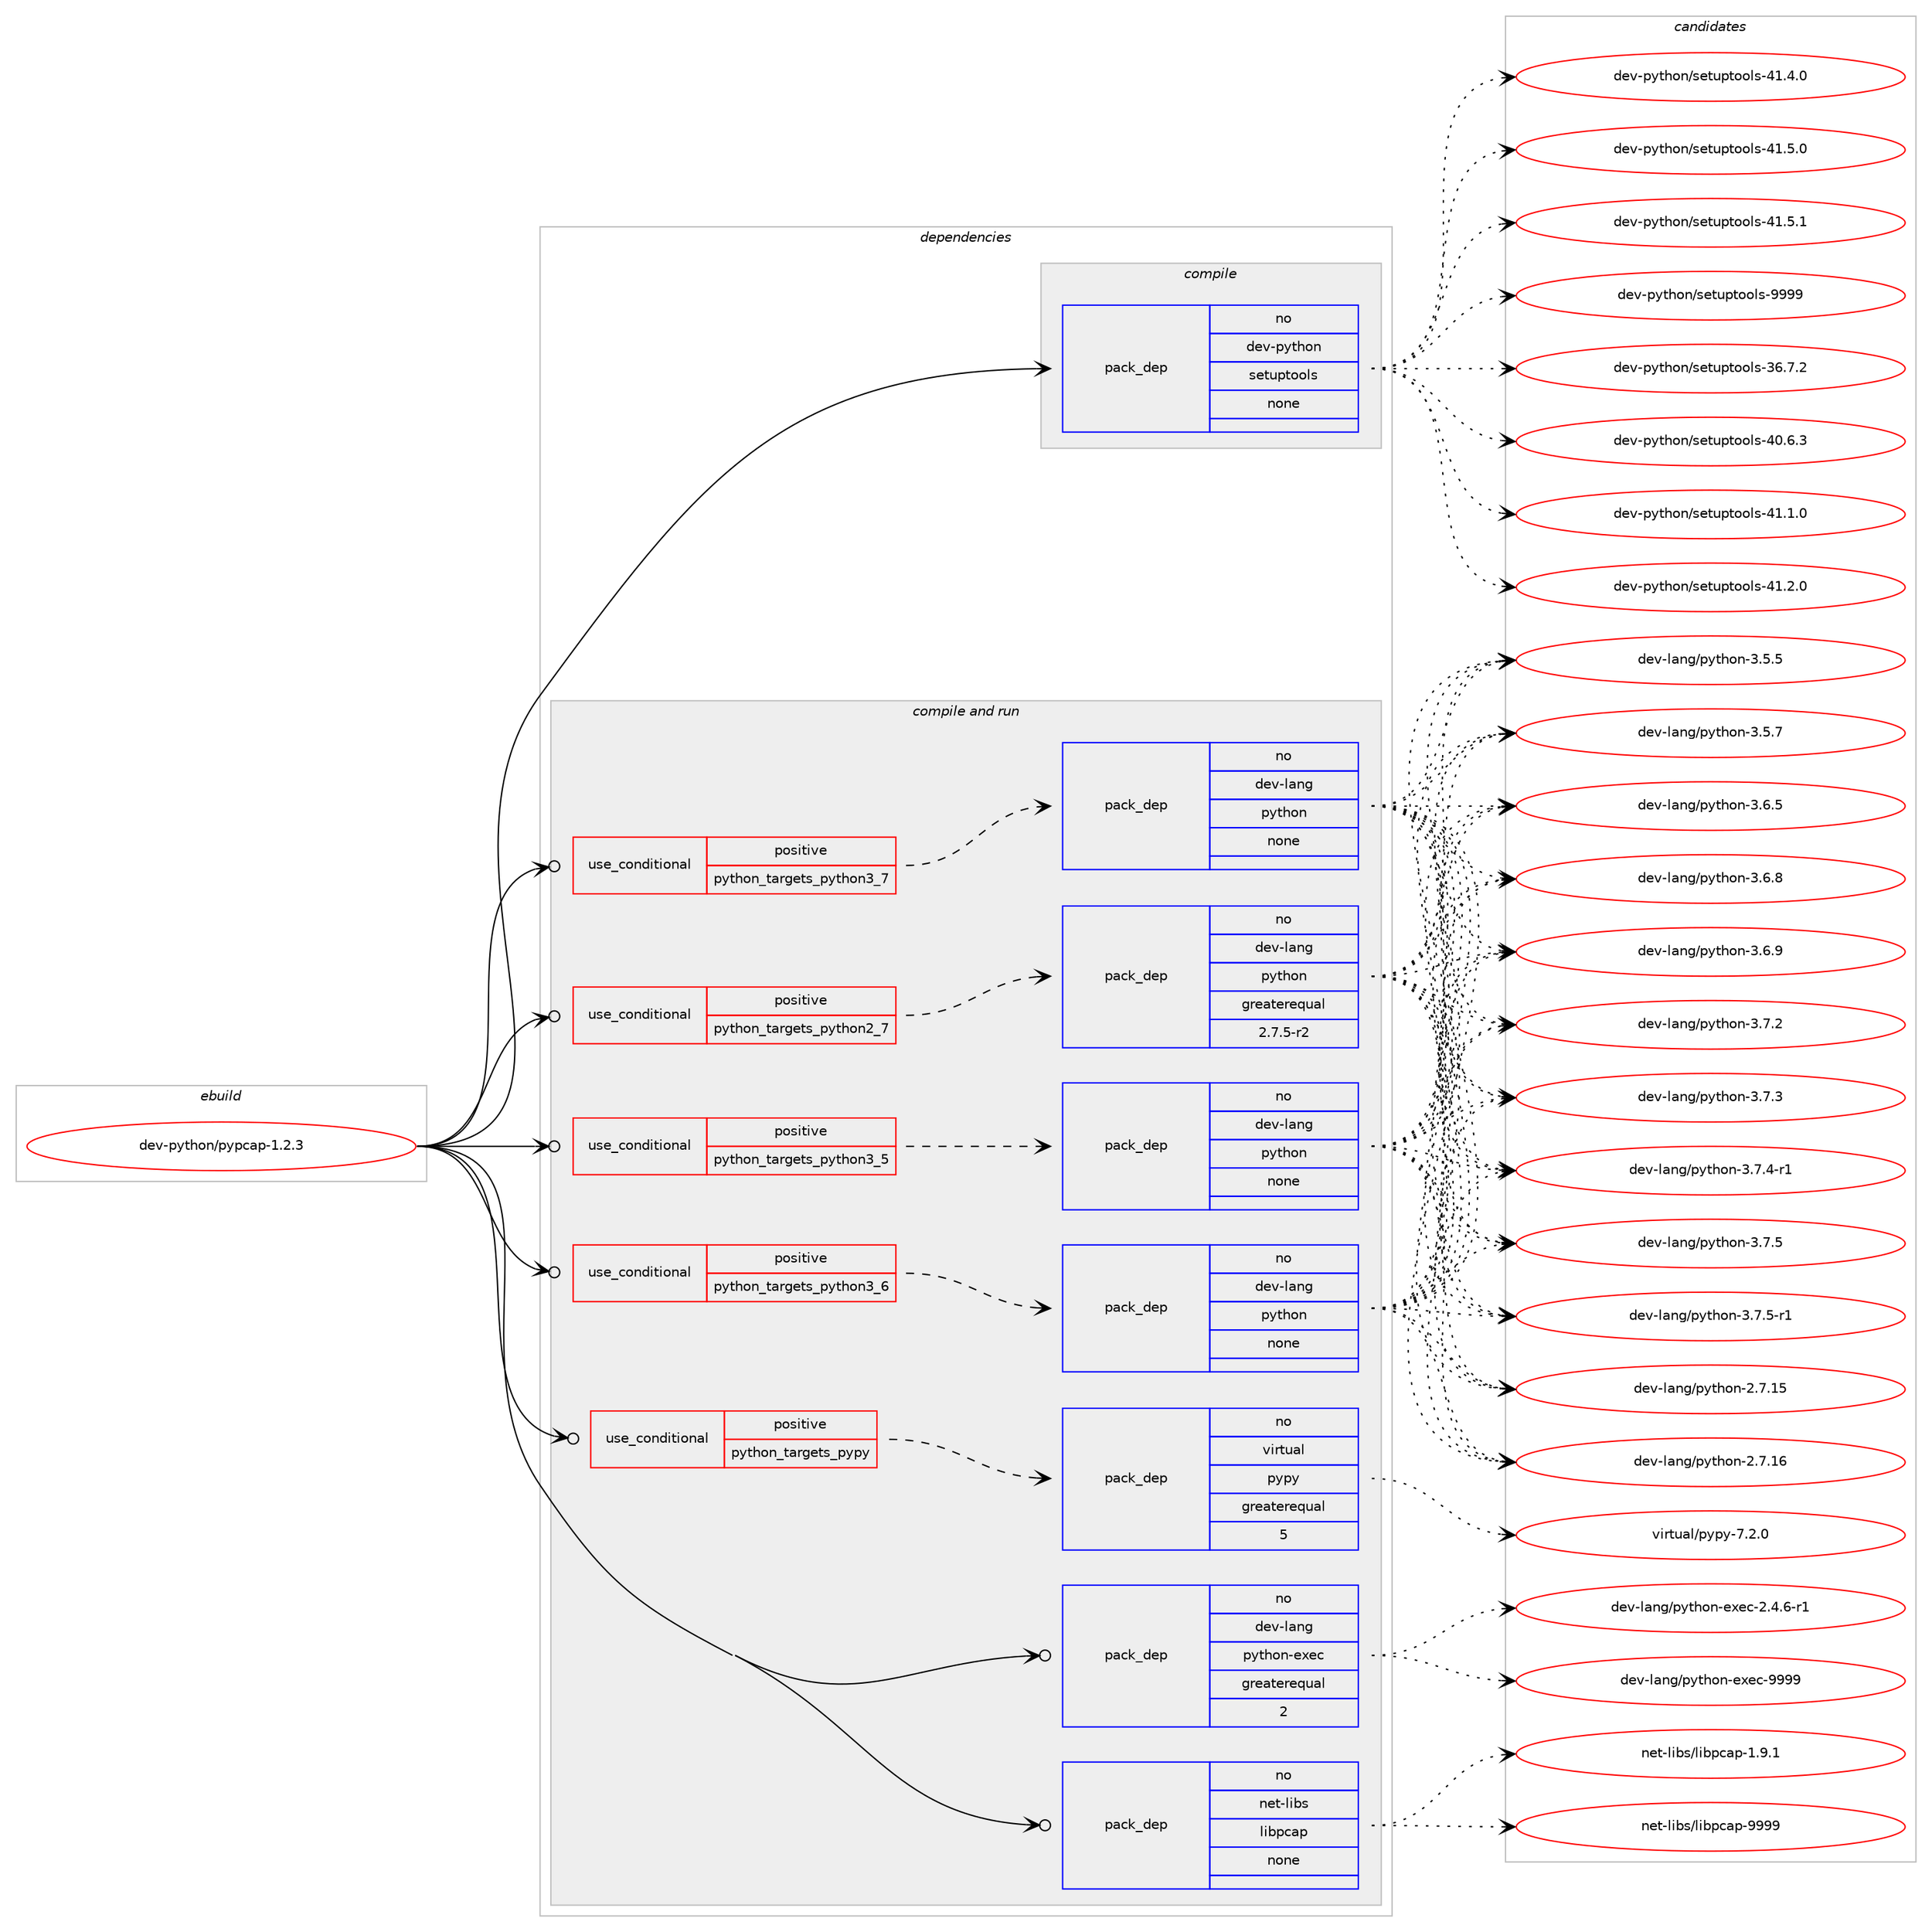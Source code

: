 digraph prolog {

# *************
# Graph options
# *************

newrank=true;
concentrate=true;
compound=true;
graph [rankdir=LR,fontname=Helvetica,fontsize=10,ranksep=1.5];#, ranksep=2.5, nodesep=0.2];
edge  [arrowhead=vee];
node  [fontname=Helvetica,fontsize=10];

# **********
# The ebuild
# **********

subgraph cluster_leftcol {
color=gray;
rank=same;
label=<<i>ebuild</i>>;
id [label="dev-python/pypcap-1.2.3", color=red, width=4, href="../dev-python/pypcap-1.2.3.svg"];
}

# ****************
# The dependencies
# ****************

subgraph cluster_midcol {
color=gray;
label=<<i>dependencies</i>>;
subgraph cluster_compile {
fillcolor="#eeeeee";
style=filled;
label=<<i>compile</i>>;
subgraph pack469366 {
dependency627729 [label=<<TABLE BORDER="0" CELLBORDER="1" CELLSPACING="0" CELLPADDING="4" WIDTH="220"><TR><TD ROWSPAN="6" CELLPADDING="30">pack_dep</TD></TR><TR><TD WIDTH="110">no</TD></TR><TR><TD>dev-python</TD></TR><TR><TD>setuptools</TD></TR><TR><TD>none</TD></TR><TR><TD></TD></TR></TABLE>>, shape=none, color=blue];
}
id:e -> dependency627729:w [weight=20,style="solid",arrowhead="vee"];
}
subgraph cluster_compileandrun {
fillcolor="#eeeeee";
style=filled;
label=<<i>compile and run</i>>;
subgraph cond146514 {
dependency627730 [label=<<TABLE BORDER="0" CELLBORDER="1" CELLSPACING="0" CELLPADDING="4"><TR><TD ROWSPAN="3" CELLPADDING="10">use_conditional</TD></TR><TR><TD>positive</TD></TR><TR><TD>python_targets_pypy</TD></TR></TABLE>>, shape=none, color=red];
subgraph pack469367 {
dependency627731 [label=<<TABLE BORDER="0" CELLBORDER="1" CELLSPACING="0" CELLPADDING="4" WIDTH="220"><TR><TD ROWSPAN="6" CELLPADDING="30">pack_dep</TD></TR><TR><TD WIDTH="110">no</TD></TR><TR><TD>virtual</TD></TR><TR><TD>pypy</TD></TR><TR><TD>greaterequal</TD></TR><TR><TD>5</TD></TR></TABLE>>, shape=none, color=blue];
}
dependency627730:e -> dependency627731:w [weight=20,style="dashed",arrowhead="vee"];
}
id:e -> dependency627730:w [weight=20,style="solid",arrowhead="odotvee"];
subgraph cond146515 {
dependency627732 [label=<<TABLE BORDER="0" CELLBORDER="1" CELLSPACING="0" CELLPADDING="4"><TR><TD ROWSPAN="3" CELLPADDING="10">use_conditional</TD></TR><TR><TD>positive</TD></TR><TR><TD>python_targets_python2_7</TD></TR></TABLE>>, shape=none, color=red];
subgraph pack469368 {
dependency627733 [label=<<TABLE BORDER="0" CELLBORDER="1" CELLSPACING="0" CELLPADDING="4" WIDTH="220"><TR><TD ROWSPAN="6" CELLPADDING="30">pack_dep</TD></TR><TR><TD WIDTH="110">no</TD></TR><TR><TD>dev-lang</TD></TR><TR><TD>python</TD></TR><TR><TD>greaterequal</TD></TR><TR><TD>2.7.5-r2</TD></TR></TABLE>>, shape=none, color=blue];
}
dependency627732:e -> dependency627733:w [weight=20,style="dashed",arrowhead="vee"];
}
id:e -> dependency627732:w [weight=20,style="solid",arrowhead="odotvee"];
subgraph cond146516 {
dependency627734 [label=<<TABLE BORDER="0" CELLBORDER="1" CELLSPACING="0" CELLPADDING="4"><TR><TD ROWSPAN="3" CELLPADDING="10">use_conditional</TD></TR><TR><TD>positive</TD></TR><TR><TD>python_targets_python3_5</TD></TR></TABLE>>, shape=none, color=red];
subgraph pack469369 {
dependency627735 [label=<<TABLE BORDER="0" CELLBORDER="1" CELLSPACING="0" CELLPADDING="4" WIDTH="220"><TR><TD ROWSPAN="6" CELLPADDING="30">pack_dep</TD></TR><TR><TD WIDTH="110">no</TD></TR><TR><TD>dev-lang</TD></TR><TR><TD>python</TD></TR><TR><TD>none</TD></TR><TR><TD></TD></TR></TABLE>>, shape=none, color=blue];
}
dependency627734:e -> dependency627735:w [weight=20,style="dashed",arrowhead="vee"];
}
id:e -> dependency627734:w [weight=20,style="solid",arrowhead="odotvee"];
subgraph cond146517 {
dependency627736 [label=<<TABLE BORDER="0" CELLBORDER="1" CELLSPACING="0" CELLPADDING="4"><TR><TD ROWSPAN="3" CELLPADDING="10">use_conditional</TD></TR><TR><TD>positive</TD></TR><TR><TD>python_targets_python3_6</TD></TR></TABLE>>, shape=none, color=red];
subgraph pack469370 {
dependency627737 [label=<<TABLE BORDER="0" CELLBORDER="1" CELLSPACING="0" CELLPADDING="4" WIDTH="220"><TR><TD ROWSPAN="6" CELLPADDING="30">pack_dep</TD></TR><TR><TD WIDTH="110">no</TD></TR><TR><TD>dev-lang</TD></TR><TR><TD>python</TD></TR><TR><TD>none</TD></TR><TR><TD></TD></TR></TABLE>>, shape=none, color=blue];
}
dependency627736:e -> dependency627737:w [weight=20,style="dashed",arrowhead="vee"];
}
id:e -> dependency627736:w [weight=20,style="solid",arrowhead="odotvee"];
subgraph cond146518 {
dependency627738 [label=<<TABLE BORDER="0" CELLBORDER="1" CELLSPACING="0" CELLPADDING="4"><TR><TD ROWSPAN="3" CELLPADDING="10">use_conditional</TD></TR><TR><TD>positive</TD></TR><TR><TD>python_targets_python3_7</TD></TR></TABLE>>, shape=none, color=red];
subgraph pack469371 {
dependency627739 [label=<<TABLE BORDER="0" CELLBORDER="1" CELLSPACING="0" CELLPADDING="4" WIDTH="220"><TR><TD ROWSPAN="6" CELLPADDING="30">pack_dep</TD></TR><TR><TD WIDTH="110">no</TD></TR><TR><TD>dev-lang</TD></TR><TR><TD>python</TD></TR><TR><TD>none</TD></TR><TR><TD></TD></TR></TABLE>>, shape=none, color=blue];
}
dependency627738:e -> dependency627739:w [weight=20,style="dashed",arrowhead="vee"];
}
id:e -> dependency627738:w [weight=20,style="solid",arrowhead="odotvee"];
subgraph pack469372 {
dependency627740 [label=<<TABLE BORDER="0" CELLBORDER="1" CELLSPACING="0" CELLPADDING="4" WIDTH="220"><TR><TD ROWSPAN="6" CELLPADDING="30">pack_dep</TD></TR><TR><TD WIDTH="110">no</TD></TR><TR><TD>dev-lang</TD></TR><TR><TD>python-exec</TD></TR><TR><TD>greaterequal</TD></TR><TR><TD>2</TD></TR></TABLE>>, shape=none, color=blue];
}
id:e -> dependency627740:w [weight=20,style="solid",arrowhead="odotvee"];
subgraph pack469373 {
dependency627741 [label=<<TABLE BORDER="0" CELLBORDER="1" CELLSPACING="0" CELLPADDING="4" WIDTH="220"><TR><TD ROWSPAN="6" CELLPADDING="30">pack_dep</TD></TR><TR><TD WIDTH="110">no</TD></TR><TR><TD>net-libs</TD></TR><TR><TD>libpcap</TD></TR><TR><TD>none</TD></TR><TR><TD></TD></TR></TABLE>>, shape=none, color=blue];
}
id:e -> dependency627741:w [weight=20,style="solid",arrowhead="odotvee"];
}
subgraph cluster_run {
fillcolor="#eeeeee";
style=filled;
label=<<i>run</i>>;
}
}

# **************
# The candidates
# **************

subgraph cluster_choices {
rank=same;
color=gray;
label=<<i>candidates</i>>;

subgraph choice469366 {
color=black;
nodesep=1;
choice100101118451121211161041111104711510111611711211611111110811545515446554650 [label="dev-python/setuptools-36.7.2", color=red, width=4,href="../dev-python/setuptools-36.7.2.svg"];
choice100101118451121211161041111104711510111611711211611111110811545524846544651 [label="dev-python/setuptools-40.6.3", color=red, width=4,href="../dev-python/setuptools-40.6.3.svg"];
choice100101118451121211161041111104711510111611711211611111110811545524946494648 [label="dev-python/setuptools-41.1.0", color=red, width=4,href="../dev-python/setuptools-41.1.0.svg"];
choice100101118451121211161041111104711510111611711211611111110811545524946504648 [label="dev-python/setuptools-41.2.0", color=red, width=4,href="../dev-python/setuptools-41.2.0.svg"];
choice100101118451121211161041111104711510111611711211611111110811545524946524648 [label="dev-python/setuptools-41.4.0", color=red, width=4,href="../dev-python/setuptools-41.4.0.svg"];
choice100101118451121211161041111104711510111611711211611111110811545524946534648 [label="dev-python/setuptools-41.5.0", color=red, width=4,href="../dev-python/setuptools-41.5.0.svg"];
choice100101118451121211161041111104711510111611711211611111110811545524946534649 [label="dev-python/setuptools-41.5.1", color=red, width=4,href="../dev-python/setuptools-41.5.1.svg"];
choice10010111845112121116104111110471151011161171121161111111081154557575757 [label="dev-python/setuptools-9999", color=red, width=4,href="../dev-python/setuptools-9999.svg"];
dependency627729:e -> choice100101118451121211161041111104711510111611711211611111110811545515446554650:w [style=dotted,weight="100"];
dependency627729:e -> choice100101118451121211161041111104711510111611711211611111110811545524846544651:w [style=dotted,weight="100"];
dependency627729:e -> choice100101118451121211161041111104711510111611711211611111110811545524946494648:w [style=dotted,weight="100"];
dependency627729:e -> choice100101118451121211161041111104711510111611711211611111110811545524946504648:w [style=dotted,weight="100"];
dependency627729:e -> choice100101118451121211161041111104711510111611711211611111110811545524946524648:w [style=dotted,weight="100"];
dependency627729:e -> choice100101118451121211161041111104711510111611711211611111110811545524946534648:w [style=dotted,weight="100"];
dependency627729:e -> choice100101118451121211161041111104711510111611711211611111110811545524946534649:w [style=dotted,weight="100"];
dependency627729:e -> choice10010111845112121116104111110471151011161171121161111111081154557575757:w [style=dotted,weight="100"];
}
subgraph choice469367 {
color=black;
nodesep=1;
choice1181051141161179710847112121112121455546504648 [label="virtual/pypy-7.2.0", color=red, width=4,href="../virtual/pypy-7.2.0.svg"];
dependency627731:e -> choice1181051141161179710847112121112121455546504648:w [style=dotted,weight="100"];
}
subgraph choice469368 {
color=black;
nodesep=1;
choice10010111845108971101034711212111610411111045504655464953 [label="dev-lang/python-2.7.15", color=red, width=4,href="../dev-lang/python-2.7.15.svg"];
choice10010111845108971101034711212111610411111045504655464954 [label="dev-lang/python-2.7.16", color=red, width=4,href="../dev-lang/python-2.7.16.svg"];
choice100101118451089711010347112121116104111110455146534653 [label="dev-lang/python-3.5.5", color=red, width=4,href="../dev-lang/python-3.5.5.svg"];
choice100101118451089711010347112121116104111110455146534655 [label="dev-lang/python-3.5.7", color=red, width=4,href="../dev-lang/python-3.5.7.svg"];
choice100101118451089711010347112121116104111110455146544653 [label="dev-lang/python-3.6.5", color=red, width=4,href="../dev-lang/python-3.6.5.svg"];
choice100101118451089711010347112121116104111110455146544656 [label="dev-lang/python-3.6.8", color=red, width=4,href="../dev-lang/python-3.6.8.svg"];
choice100101118451089711010347112121116104111110455146544657 [label="dev-lang/python-3.6.9", color=red, width=4,href="../dev-lang/python-3.6.9.svg"];
choice100101118451089711010347112121116104111110455146554650 [label="dev-lang/python-3.7.2", color=red, width=4,href="../dev-lang/python-3.7.2.svg"];
choice100101118451089711010347112121116104111110455146554651 [label="dev-lang/python-3.7.3", color=red, width=4,href="../dev-lang/python-3.7.3.svg"];
choice1001011184510897110103471121211161041111104551465546524511449 [label="dev-lang/python-3.7.4-r1", color=red, width=4,href="../dev-lang/python-3.7.4-r1.svg"];
choice100101118451089711010347112121116104111110455146554653 [label="dev-lang/python-3.7.5", color=red, width=4,href="../dev-lang/python-3.7.5.svg"];
choice1001011184510897110103471121211161041111104551465546534511449 [label="dev-lang/python-3.7.5-r1", color=red, width=4,href="../dev-lang/python-3.7.5-r1.svg"];
dependency627733:e -> choice10010111845108971101034711212111610411111045504655464953:w [style=dotted,weight="100"];
dependency627733:e -> choice10010111845108971101034711212111610411111045504655464954:w [style=dotted,weight="100"];
dependency627733:e -> choice100101118451089711010347112121116104111110455146534653:w [style=dotted,weight="100"];
dependency627733:e -> choice100101118451089711010347112121116104111110455146534655:w [style=dotted,weight="100"];
dependency627733:e -> choice100101118451089711010347112121116104111110455146544653:w [style=dotted,weight="100"];
dependency627733:e -> choice100101118451089711010347112121116104111110455146544656:w [style=dotted,weight="100"];
dependency627733:e -> choice100101118451089711010347112121116104111110455146544657:w [style=dotted,weight="100"];
dependency627733:e -> choice100101118451089711010347112121116104111110455146554650:w [style=dotted,weight="100"];
dependency627733:e -> choice100101118451089711010347112121116104111110455146554651:w [style=dotted,weight="100"];
dependency627733:e -> choice1001011184510897110103471121211161041111104551465546524511449:w [style=dotted,weight="100"];
dependency627733:e -> choice100101118451089711010347112121116104111110455146554653:w [style=dotted,weight="100"];
dependency627733:e -> choice1001011184510897110103471121211161041111104551465546534511449:w [style=dotted,weight="100"];
}
subgraph choice469369 {
color=black;
nodesep=1;
choice10010111845108971101034711212111610411111045504655464953 [label="dev-lang/python-2.7.15", color=red, width=4,href="../dev-lang/python-2.7.15.svg"];
choice10010111845108971101034711212111610411111045504655464954 [label="dev-lang/python-2.7.16", color=red, width=4,href="../dev-lang/python-2.7.16.svg"];
choice100101118451089711010347112121116104111110455146534653 [label="dev-lang/python-3.5.5", color=red, width=4,href="../dev-lang/python-3.5.5.svg"];
choice100101118451089711010347112121116104111110455146534655 [label="dev-lang/python-3.5.7", color=red, width=4,href="../dev-lang/python-3.5.7.svg"];
choice100101118451089711010347112121116104111110455146544653 [label="dev-lang/python-3.6.5", color=red, width=4,href="../dev-lang/python-3.6.5.svg"];
choice100101118451089711010347112121116104111110455146544656 [label="dev-lang/python-3.6.8", color=red, width=4,href="../dev-lang/python-3.6.8.svg"];
choice100101118451089711010347112121116104111110455146544657 [label="dev-lang/python-3.6.9", color=red, width=4,href="../dev-lang/python-3.6.9.svg"];
choice100101118451089711010347112121116104111110455146554650 [label="dev-lang/python-3.7.2", color=red, width=4,href="../dev-lang/python-3.7.2.svg"];
choice100101118451089711010347112121116104111110455146554651 [label="dev-lang/python-3.7.3", color=red, width=4,href="../dev-lang/python-3.7.3.svg"];
choice1001011184510897110103471121211161041111104551465546524511449 [label="dev-lang/python-3.7.4-r1", color=red, width=4,href="../dev-lang/python-3.7.4-r1.svg"];
choice100101118451089711010347112121116104111110455146554653 [label="dev-lang/python-3.7.5", color=red, width=4,href="../dev-lang/python-3.7.5.svg"];
choice1001011184510897110103471121211161041111104551465546534511449 [label="dev-lang/python-3.7.5-r1", color=red, width=4,href="../dev-lang/python-3.7.5-r1.svg"];
dependency627735:e -> choice10010111845108971101034711212111610411111045504655464953:w [style=dotted,weight="100"];
dependency627735:e -> choice10010111845108971101034711212111610411111045504655464954:w [style=dotted,weight="100"];
dependency627735:e -> choice100101118451089711010347112121116104111110455146534653:w [style=dotted,weight="100"];
dependency627735:e -> choice100101118451089711010347112121116104111110455146534655:w [style=dotted,weight="100"];
dependency627735:e -> choice100101118451089711010347112121116104111110455146544653:w [style=dotted,weight="100"];
dependency627735:e -> choice100101118451089711010347112121116104111110455146544656:w [style=dotted,weight="100"];
dependency627735:e -> choice100101118451089711010347112121116104111110455146544657:w [style=dotted,weight="100"];
dependency627735:e -> choice100101118451089711010347112121116104111110455146554650:w [style=dotted,weight="100"];
dependency627735:e -> choice100101118451089711010347112121116104111110455146554651:w [style=dotted,weight="100"];
dependency627735:e -> choice1001011184510897110103471121211161041111104551465546524511449:w [style=dotted,weight="100"];
dependency627735:e -> choice100101118451089711010347112121116104111110455146554653:w [style=dotted,weight="100"];
dependency627735:e -> choice1001011184510897110103471121211161041111104551465546534511449:w [style=dotted,weight="100"];
}
subgraph choice469370 {
color=black;
nodesep=1;
choice10010111845108971101034711212111610411111045504655464953 [label="dev-lang/python-2.7.15", color=red, width=4,href="../dev-lang/python-2.7.15.svg"];
choice10010111845108971101034711212111610411111045504655464954 [label="dev-lang/python-2.7.16", color=red, width=4,href="../dev-lang/python-2.7.16.svg"];
choice100101118451089711010347112121116104111110455146534653 [label="dev-lang/python-3.5.5", color=red, width=4,href="../dev-lang/python-3.5.5.svg"];
choice100101118451089711010347112121116104111110455146534655 [label="dev-lang/python-3.5.7", color=red, width=4,href="../dev-lang/python-3.5.7.svg"];
choice100101118451089711010347112121116104111110455146544653 [label="dev-lang/python-3.6.5", color=red, width=4,href="../dev-lang/python-3.6.5.svg"];
choice100101118451089711010347112121116104111110455146544656 [label="dev-lang/python-3.6.8", color=red, width=4,href="../dev-lang/python-3.6.8.svg"];
choice100101118451089711010347112121116104111110455146544657 [label="dev-lang/python-3.6.9", color=red, width=4,href="../dev-lang/python-3.6.9.svg"];
choice100101118451089711010347112121116104111110455146554650 [label="dev-lang/python-3.7.2", color=red, width=4,href="../dev-lang/python-3.7.2.svg"];
choice100101118451089711010347112121116104111110455146554651 [label="dev-lang/python-3.7.3", color=red, width=4,href="../dev-lang/python-3.7.3.svg"];
choice1001011184510897110103471121211161041111104551465546524511449 [label="dev-lang/python-3.7.4-r1", color=red, width=4,href="../dev-lang/python-3.7.4-r1.svg"];
choice100101118451089711010347112121116104111110455146554653 [label="dev-lang/python-3.7.5", color=red, width=4,href="../dev-lang/python-3.7.5.svg"];
choice1001011184510897110103471121211161041111104551465546534511449 [label="dev-lang/python-3.7.5-r1", color=red, width=4,href="../dev-lang/python-3.7.5-r1.svg"];
dependency627737:e -> choice10010111845108971101034711212111610411111045504655464953:w [style=dotted,weight="100"];
dependency627737:e -> choice10010111845108971101034711212111610411111045504655464954:w [style=dotted,weight="100"];
dependency627737:e -> choice100101118451089711010347112121116104111110455146534653:w [style=dotted,weight="100"];
dependency627737:e -> choice100101118451089711010347112121116104111110455146534655:w [style=dotted,weight="100"];
dependency627737:e -> choice100101118451089711010347112121116104111110455146544653:w [style=dotted,weight="100"];
dependency627737:e -> choice100101118451089711010347112121116104111110455146544656:w [style=dotted,weight="100"];
dependency627737:e -> choice100101118451089711010347112121116104111110455146544657:w [style=dotted,weight="100"];
dependency627737:e -> choice100101118451089711010347112121116104111110455146554650:w [style=dotted,weight="100"];
dependency627737:e -> choice100101118451089711010347112121116104111110455146554651:w [style=dotted,weight="100"];
dependency627737:e -> choice1001011184510897110103471121211161041111104551465546524511449:w [style=dotted,weight="100"];
dependency627737:e -> choice100101118451089711010347112121116104111110455146554653:w [style=dotted,weight="100"];
dependency627737:e -> choice1001011184510897110103471121211161041111104551465546534511449:w [style=dotted,weight="100"];
}
subgraph choice469371 {
color=black;
nodesep=1;
choice10010111845108971101034711212111610411111045504655464953 [label="dev-lang/python-2.7.15", color=red, width=4,href="../dev-lang/python-2.7.15.svg"];
choice10010111845108971101034711212111610411111045504655464954 [label="dev-lang/python-2.7.16", color=red, width=4,href="../dev-lang/python-2.7.16.svg"];
choice100101118451089711010347112121116104111110455146534653 [label="dev-lang/python-3.5.5", color=red, width=4,href="../dev-lang/python-3.5.5.svg"];
choice100101118451089711010347112121116104111110455146534655 [label="dev-lang/python-3.5.7", color=red, width=4,href="../dev-lang/python-3.5.7.svg"];
choice100101118451089711010347112121116104111110455146544653 [label="dev-lang/python-3.6.5", color=red, width=4,href="../dev-lang/python-3.6.5.svg"];
choice100101118451089711010347112121116104111110455146544656 [label="dev-lang/python-3.6.8", color=red, width=4,href="../dev-lang/python-3.6.8.svg"];
choice100101118451089711010347112121116104111110455146544657 [label="dev-lang/python-3.6.9", color=red, width=4,href="../dev-lang/python-3.6.9.svg"];
choice100101118451089711010347112121116104111110455146554650 [label="dev-lang/python-3.7.2", color=red, width=4,href="../dev-lang/python-3.7.2.svg"];
choice100101118451089711010347112121116104111110455146554651 [label="dev-lang/python-3.7.3", color=red, width=4,href="../dev-lang/python-3.7.3.svg"];
choice1001011184510897110103471121211161041111104551465546524511449 [label="dev-lang/python-3.7.4-r1", color=red, width=4,href="../dev-lang/python-3.7.4-r1.svg"];
choice100101118451089711010347112121116104111110455146554653 [label="dev-lang/python-3.7.5", color=red, width=4,href="../dev-lang/python-3.7.5.svg"];
choice1001011184510897110103471121211161041111104551465546534511449 [label="dev-lang/python-3.7.5-r1", color=red, width=4,href="../dev-lang/python-3.7.5-r1.svg"];
dependency627739:e -> choice10010111845108971101034711212111610411111045504655464953:w [style=dotted,weight="100"];
dependency627739:e -> choice10010111845108971101034711212111610411111045504655464954:w [style=dotted,weight="100"];
dependency627739:e -> choice100101118451089711010347112121116104111110455146534653:w [style=dotted,weight="100"];
dependency627739:e -> choice100101118451089711010347112121116104111110455146534655:w [style=dotted,weight="100"];
dependency627739:e -> choice100101118451089711010347112121116104111110455146544653:w [style=dotted,weight="100"];
dependency627739:e -> choice100101118451089711010347112121116104111110455146544656:w [style=dotted,weight="100"];
dependency627739:e -> choice100101118451089711010347112121116104111110455146544657:w [style=dotted,weight="100"];
dependency627739:e -> choice100101118451089711010347112121116104111110455146554650:w [style=dotted,weight="100"];
dependency627739:e -> choice100101118451089711010347112121116104111110455146554651:w [style=dotted,weight="100"];
dependency627739:e -> choice1001011184510897110103471121211161041111104551465546524511449:w [style=dotted,weight="100"];
dependency627739:e -> choice100101118451089711010347112121116104111110455146554653:w [style=dotted,weight="100"];
dependency627739:e -> choice1001011184510897110103471121211161041111104551465546534511449:w [style=dotted,weight="100"];
}
subgraph choice469372 {
color=black;
nodesep=1;
choice10010111845108971101034711212111610411111045101120101994550465246544511449 [label="dev-lang/python-exec-2.4.6-r1", color=red, width=4,href="../dev-lang/python-exec-2.4.6-r1.svg"];
choice10010111845108971101034711212111610411111045101120101994557575757 [label="dev-lang/python-exec-9999", color=red, width=4,href="../dev-lang/python-exec-9999.svg"];
dependency627740:e -> choice10010111845108971101034711212111610411111045101120101994550465246544511449:w [style=dotted,weight="100"];
dependency627740:e -> choice10010111845108971101034711212111610411111045101120101994557575757:w [style=dotted,weight="100"];
}
subgraph choice469373 {
color=black;
nodesep=1;
choice110101116451081059811547108105981129997112454946574649 [label="net-libs/libpcap-1.9.1", color=red, width=4,href="../net-libs/libpcap-1.9.1.svg"];
choice1101011164510810598115471081059811299971124557575757 [label="net-libs/libpcap-9999", color=red, width=4,href="../net-libs/libpcap-9999.svg"];
dependency627741:e -> choice110101116451081059811547108105981129997112454946574649:w [style=dotted,weight="100"];
dependency627741:e -> choice1101011164510810598115471081059811299971124557575757:w [style=dotted,weight="100"];
}
}

}
